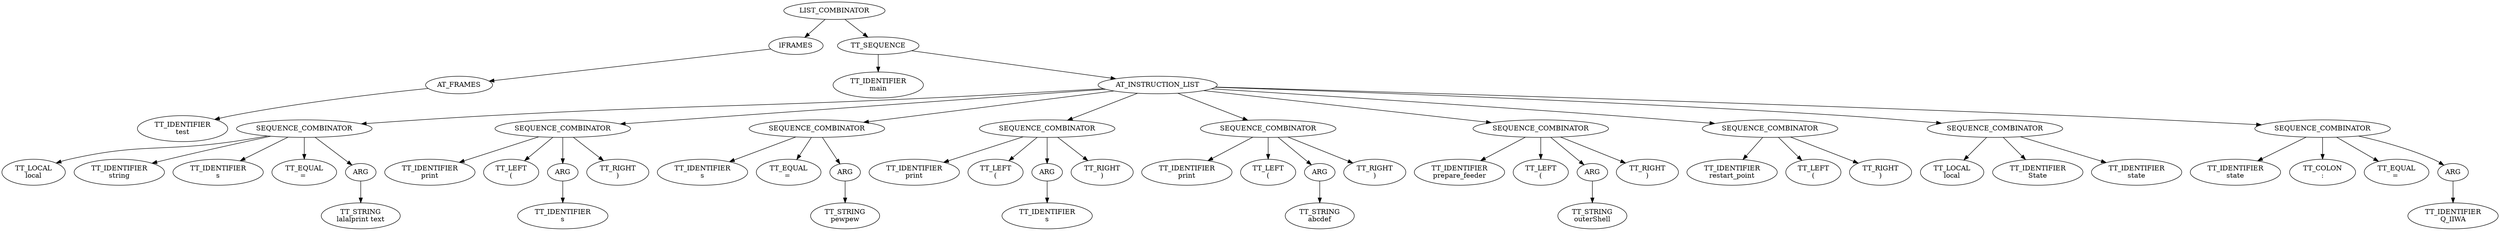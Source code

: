 digraph graphname {
"0x26cf228"[label = "LIST_COMBINATOR
",];
"0x26cf228" -> "0x26cbf58" ;
"0x26cf228" -> "0x26ce538" ;
"0x26cbf58"[label = "lFRAMES
",];
"0x26cbf58" -> "0x26cbef8" ;
"0x26cbef8"[label = "AT_FRAMES
",];
"0x26cbef8" -> "0x26cc578" ;
"0x26cc578"[label = "TT_IDENTIFIER
test",];
"0x26ce538"[label = "TT_SEQUENCE
",];
"0x26ce538" -> "0x26cc148" ;
"0x26ce538" -> "0x26ce2c8" ;
"0x26cc148"[label = "TT_IDENTIFIER
main",];
"0x26ce2c8"[label = "AT_INSTRUCTION_LIST
",];
"0x26ce2c8" -> "0x26ce5f8" ;
"0x26ce2c8" -> "0x26d0cc8" ;
"0x26ce2c8" -> "0x26d0be8" ;
"0x26ce2c8" -> "0x26cef48" ;
"0x26ce2c8" -> "0x26ca9b8" ;
"0x26ce2c8" -> "0x26cdeb8" ;
"0x26ce2c8" -> "0x26ce878" ;
"0x26ce2c8" -> "0x26d02c8" ;
"0x26ce2c8" -> "0x26ccde8" ;
"0x26ce5f8"[label = "SEQUENCE_COMBINATOR
",];
"0x26ce5f8" -> "0x26cbd58" ;
"0x26ce5f8" -> "0x26cbe78" ;
"0x26ce5f8" -> "0x26ce658" ;
"0x26ce5f8" -> "0x26cf328" ;
"0x26ce5f8" -> "0x26cd978" ;
"0x26cbd58"[label = "TT_LOCAL
local",];
"0x26cbe78"[label = "TT_IDENTIFIER
string",];
"0x26ce658"[label = "TT_IDENTIFIER
s",];
"0x26cf328"[label = "TT_EQUAL
= ",];
"0x26cd978"[label = "ARG
",];
"0x26cd978" -> "0x26d0de8" ;
"0x26d0de8"[label = "TT_STRING
lalalprint text",];
"0x26d0cc8"[label = "SEQUENCE_COMBINATOR
",];
"0x26d0cc8" -> "0x26ce598" ;
"0x26d0cc8" -> "0x26d0a48" ;
"0x26d0cc8" -> "0x26d0c68" ;
"0x26d0cc8" -> "0x26d03c8" ;
"0x26ce598"[label = "TT_IDENTIFIER
print",];
"0x26d0a48"[label = "TT_LEFT
(",];
"0x26d0c68"[label = "ARG
",];
"0x26d0c68" -> "0x26cf8d8" ;
"0x26cf8d8"[label = "TT_IDENTIFIER
s",];
"0x26d03c8"[label = "TT_RIGHT
)",];
"0x26d0be8"[label = "SEQUENCE_COMBINATOR
",];
"0x26d0be8" -> "0x26d0b88" ;
"0x26d0be8" -> "0x26cf088" ;
"0x26d0be8" -> "0x26cf1c8" ;
"0x26d0b88"[label = "TT_IDENTIFIER
s",];
"0x26cf088"[label = "TT_EQUAL
= ",];
"0x26cf1c8"[label = "ARG
",];
"0x26cf1c8" -> "0x26cba58" ;
"0x26cba58"[label = "TT_STRING
pewpew",];
"0x26cef48"[label = "SEQUENCE_COMBINATOR
",];
"0x26cef48" -> "0x26cf7e8" ;
"0x26cef48" -> "0x26d0888" ;
"0x26cef48" -> "0x26d0938" ;
"0x26cef48" -> "0x26d1a28" ;
"0x26cf7e8"[label = "TT_IDENTIFIER
print",];
"0x26d0888"[label = "TT_LEFT
(",];
"0x26d0938"[label = "ARG
",];
"0x26d0938" -> "0x26ce4c8" ;
"0x26ce4c8"[label = "TT_IDENTIFIER
s",];
"0x26d1a28"[label = "TT_RIGHT
)",];
"0x26ca9b8"[label = "SEQUENCE_COMBINATOR
",];
"0x26ca9b8" -> "0x26d15f8" ;
"0x26ca9b8" -> "0x26d0218" ;
"0x26ca9b8" -> "0x26cb798" ;
"0x26ca9b8" -> "0x26cd318" ;
"0x26d15f8"[label = "TT_IDENTIFIER
print",];
"0x26d0218"[label = "TT_LEFT
(",];
"0x26cb798"[label = "ARG
",];
"0x26cb798" -> "0x26d0198" ;
"0x26d0198"[label = "TT_STRING
abcdef",];
"0x26cd318"[label = "TT_RIGHT
)",];
"0x26cdeb8"[label = "SEQUENCE_COMBINATOR
",];
"0x26cdeb8" -> "0x26d0aa8" ;
"0x26cdeb8" -> "0x26ca928" ;
"0x26cdeb8" -> "0x26d1938" ;
"0x26cdeb8" -> "0x26cd018" ;
"0x26d0aa8"[label = "TT_IDENTIFIER
prepare_feeder",];
"0x26ca928"[label = "TT_LEFT
(",];
"0x26d1938"[label = "ARG
",];
"0x26d1938" -> "0x26ce418" ;
"0x26ce418"[label = "TT_STRING
outerShell",];
"0x26cd018"[label = "TT_RIGHT
)",];
"0x26ce878"[label = "SEQUENCE_COMBINATOR
",];
"0x26ce878" -> "0x26d18d8" ;
"0x26ce878" -> "0x26d1878" ;
"0x26ce878" -> "0x26ca8c8" ;
"0x26d18d8"[label = "TT_IDENTIFIER
restart_point",];
"0x26d1878"[label = "TT_LEFT
(",];
"0x26ca8c8"[label = "TT_RIGHT
)",];
"0x26d02c8"[label = "SEQUENCE_COMBINATOR
",];
"0x26d02c8" -> "0x26ca868" ;
"0x26d02c8" -> "0x26cac58" ;
"0x26d02c8" -> "0x26ccba8" ;
"0x26ca868"[label = "TT_LOCAL
local",];
"0x26cac58"[label = "TT_IDENTIFIER
State",];
"0x26ccba8"[label = "TT_IDENTIFIER
state",];
"0x26ccde8"[label = "SEQUENCE_COMBINATOR
",];
"0x26ccde8" -> "0x26cc9f8" ;
"0x26ccde8" -> "0x26cde08" ;
"0x26ccde8" -> "0x26ce788" ;
"0x26ccde8" -> "0x26ce728" ;
"0x26cc9f8"[label = "TT_IDENTIFIER
state",];
"0x26cde08"[label = "TT_COLON
:",];
"0x26ce788"[label = "TT_EQUAL
= ",];
"0x26ce728"[label = "ARG
",];
"0x26ce728" -> "0x26cda68" ;
"0x26cda68"[label = "TT_IDENTIFIER
Q_IIWA",];
 }

